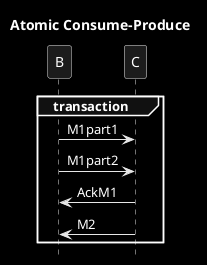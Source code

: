     @startuml
title Atomic Consume-Produce
hide footbox
skinparam monochrome reverse
participant B
participant C

group transaction
    B->C: M1part1
    B->C: M1part2
    C->B: AckM1
    C->B: M2
end
@enduml
- Send n*M2
- Receive n*M1 + stateful

